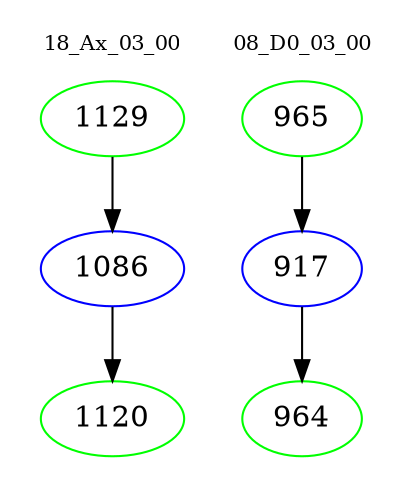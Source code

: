 digraph{
subgraph cluster_0 {
color = white
label = "18_Ax_03_00";
fontsize=10;
T0_1129 [label="1129", color="green"]
T0_1129 -> T0_1086 [color="black"]
T0_1086 [label="1086", color="blue"]
T0_1086 -> T0_1120 [color="black"]
T0_1120 [label="1120", color="green"]
}
subgraph cluster_1 {
color = white
label = "08_D0_03_00";
fontsize=10;
T1_965 [label="965", color="green"]
T1_965 -> T1_917 [color="black"]
T1_917 [label="917", color="blue"]
T1_917 -> T1_964 [color="black"]
T1_964 [label="964", color="green"]
}
}
